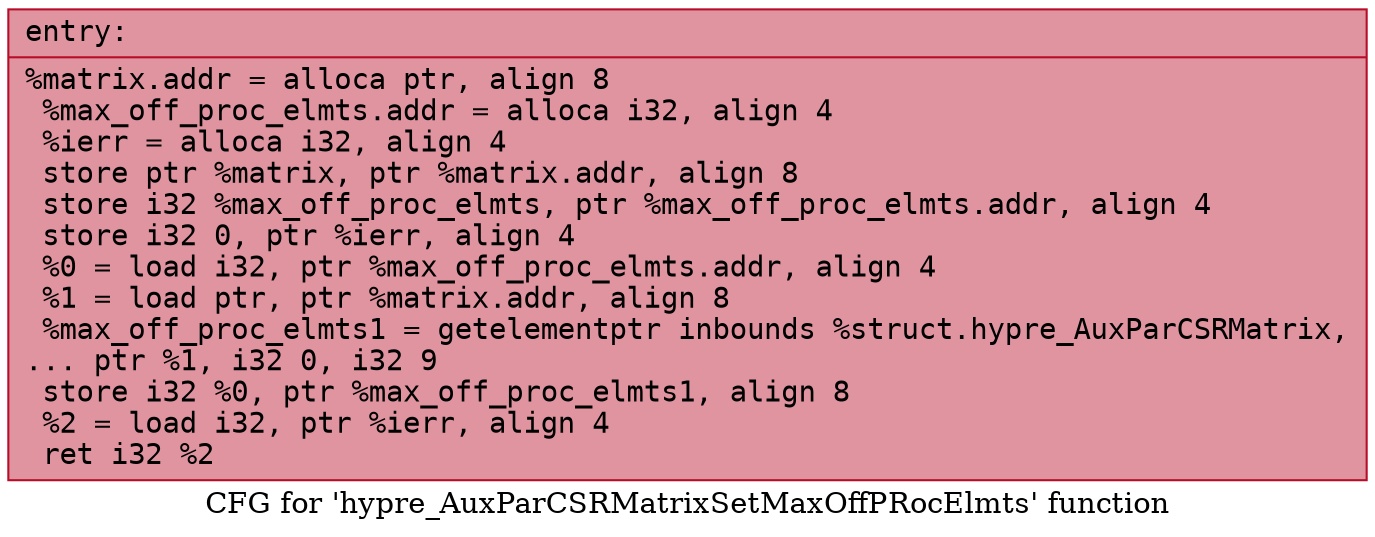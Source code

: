 digraph "CFG for 'hypre_AuxParCSRMatrixSetMaxOffPRocElmts' function" {
	label="CFG for 'hypre_AuxParCSRMatrixSetMaxOffPRocElmts' function";

	Node0x55cc6138b810 [shape=record,color="#b70d28ff", style=filled, fillcolor="#b70d2870" fontname="Courier",label="{entry:\l|  %matrix.addr = alloca ptr, align 8\l  %max_off_proc_elmts.addr = alloca i32, align 4\l  %ierr = alloca i32, align 4\l  store ptr %matrix, ptr %matrix.addr, align 8\l  store i32 %max_off_proc_elmts, ptr %max_off_proc_elmts.addr, align 4\l  store i32 0, ptr %ierr, align 4\l  %0 = load i32, ptr %max_off_proc_elmts.addr, align 4\l  %1 = load ptr, ptr %matrix.addr, align 8\l  %max_off_proc_elmts1 = getelementptr inbounds %struct.hypre_AuxParCSRMatrix,\l... ptr %1, i32 0, i32 9\l  store i32 %0, ptr %max_off_proc_elmts1, align 8\l  %2 = load i32, ptr %ierr, align 4\l  ret i32 %2\l}"];
}
